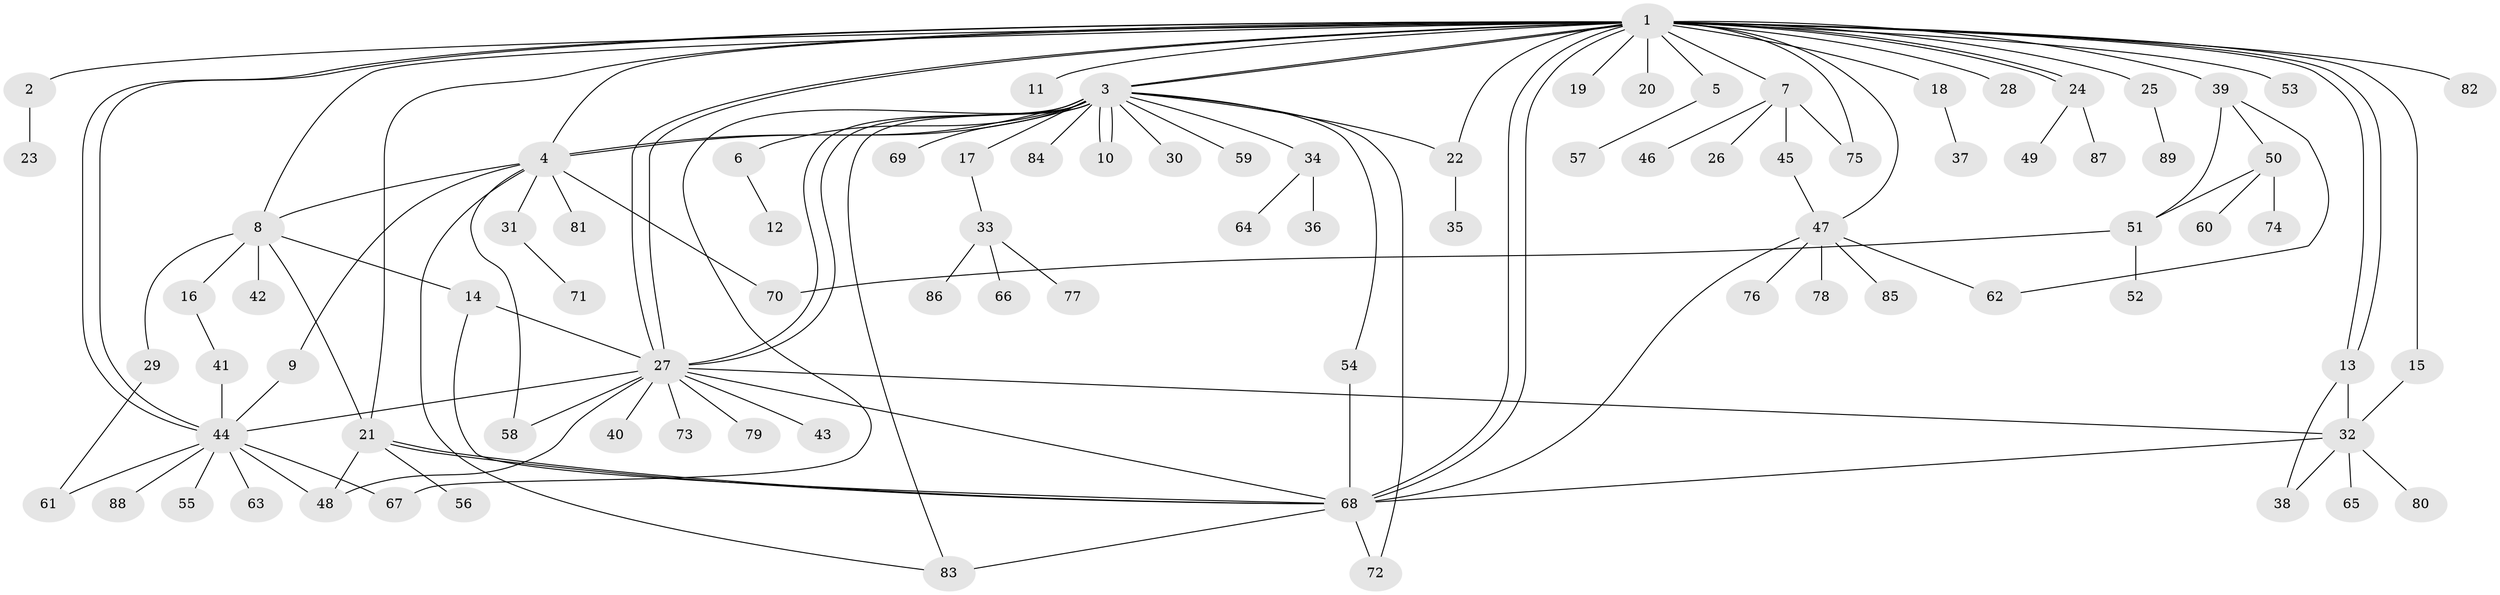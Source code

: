 // Generated by graph-tools (version 1.1) at 2025/47/03/09/25 04:47:44]
// undirected, 89 vertices, 129 edges
graph export_dot {
graph [start="1"]
  node [color=gray90,style=filled];
  1;
  2;
  3;
  4;
  5;
  6;
  7;
  8;
  9;
  10;
  11;
  12;
  13;
  14;
  15;
  16;
  17;
  18;
  19;
  20;
  21;
  22;
  23;
  24;
  25;
  26;
  27;
  28;
  29;
  30;
  31;
  32;
  33;
  34;
  35;
  36;
  37;
  38;
  39;
  40;
  41;
  42;
  43;
  44;
  45;
  46;
  47;
  48;
  49;
  50;
  51;
  52;
  53;
  54;
  55;
  56;
  57;
  58;
  59;
  60;
  61;
  62;
  63;
  64;
  65;
  66;
  67;
  68;
  69;
  70;
  71;
  72;
  73;
  74;
  75;
  76;
  77;
  78;
  79;
  80;
  81;
  82;
  83;
  84;
  85;
  86;
  87;
  88;
  89;
  1 -- 2;
  1 -- 3;
  1 -- 3;
  1 -- 4;
  1 -- 5;
  1 -- 7;
  1 -- 8;
  1 -- 11;
  1 -- 13;
  1 -- 13;
  1 -- 15;
  1 -- 18;
  1 -- 19;
  1 -- 20;
  1 -- 21;
  1 -- 22;
  1 -- 24;
  1 -- 24;
  1 -- 25;
  1 -- 27;
  1 -- 27;
  1 -- 28;
  1 -- 39;
  1 -- 44;
  1 -- 44;
  1 -- 47;
  1 -- 53;
  1 -- 68;
  1 -- 68;
  1 -- 75;
  1 -- 82;
  2 -- 23;
  3 -- 4;
  3 -- 4;
  3 -- 6;
  3 -- 10;
  3 -- 10;
  3 -- 17;
  3 -- 22;
  3 -- 27;
  3 -- 27;
  3 -- 30;
  3 -- 34;
  3 -- 54;
  3 -- 59;
  3 -- 67;
  3 -- 69;
  3 -- 72;
  3 -- 83;
  3 -- 84;
  4 -- 8;
  4 -- 9;
  4 -- 31;
  4 -- 58;
  4 -- 70;
  4 -- 81;
  4 -- 83;
  5 -- 57;
  6 -- 12;
  7 -- 26;
  7 -- 45;
  7 -- 46;
  7 -- 75;
  8 -- 14;
  8 -- 16;
  8 -- 21;
  8 -- 29;
  8 -- 42;
  9 -- 44;
  13 -- 32;
  13 -- 38;
  14 -- 27;
  14 -- 68;
  15 -- 32;
  16 -- 41;
  17 -- 33;
  18 -- 37;
  21 -- 48;
  21 -- 56;
  21 -- 68;
  21 -- 68;
  22 -- 35;
  24 -- 49;
  24 -- 87;
  25 -- 89;
  27 -- 32;
  27 -- 40;
  27 -- 43;
  27 -- 44;
  27 -- 48;
  27 -- 58;
  27 -- 68;
  27 -- 73;
  27 -- 79;
  29 -- 61;
  31 -- 71;
  32 -- 38;
  32 -- 65;
  32 -- 68;
  32 -- 80;
  33 -- 66;
  33 -- 77;
  33 -- 86;
  34 -- 36;
  34 -- 64;
  39 -- 50;
  39 -- 51;
  39 -- 62;
  41 -- 44;
  44 -- 48;
  44 -- 55;
  44 -- 61;
  44 -- 63;
  44 -- 67;
  44 -- 88;
  45 -- 47;
  47 -- 62;
  47 -- 68;
  47 -- 76;
  47 -- 78;
  47 -- 85;
  50 -- 51;
  50 -- 60;
  50 -- 74;
  51 -- 52;
  51 -- 70;
  54 -- 68;
  68 -- 72;
  68 -- 83;
}
